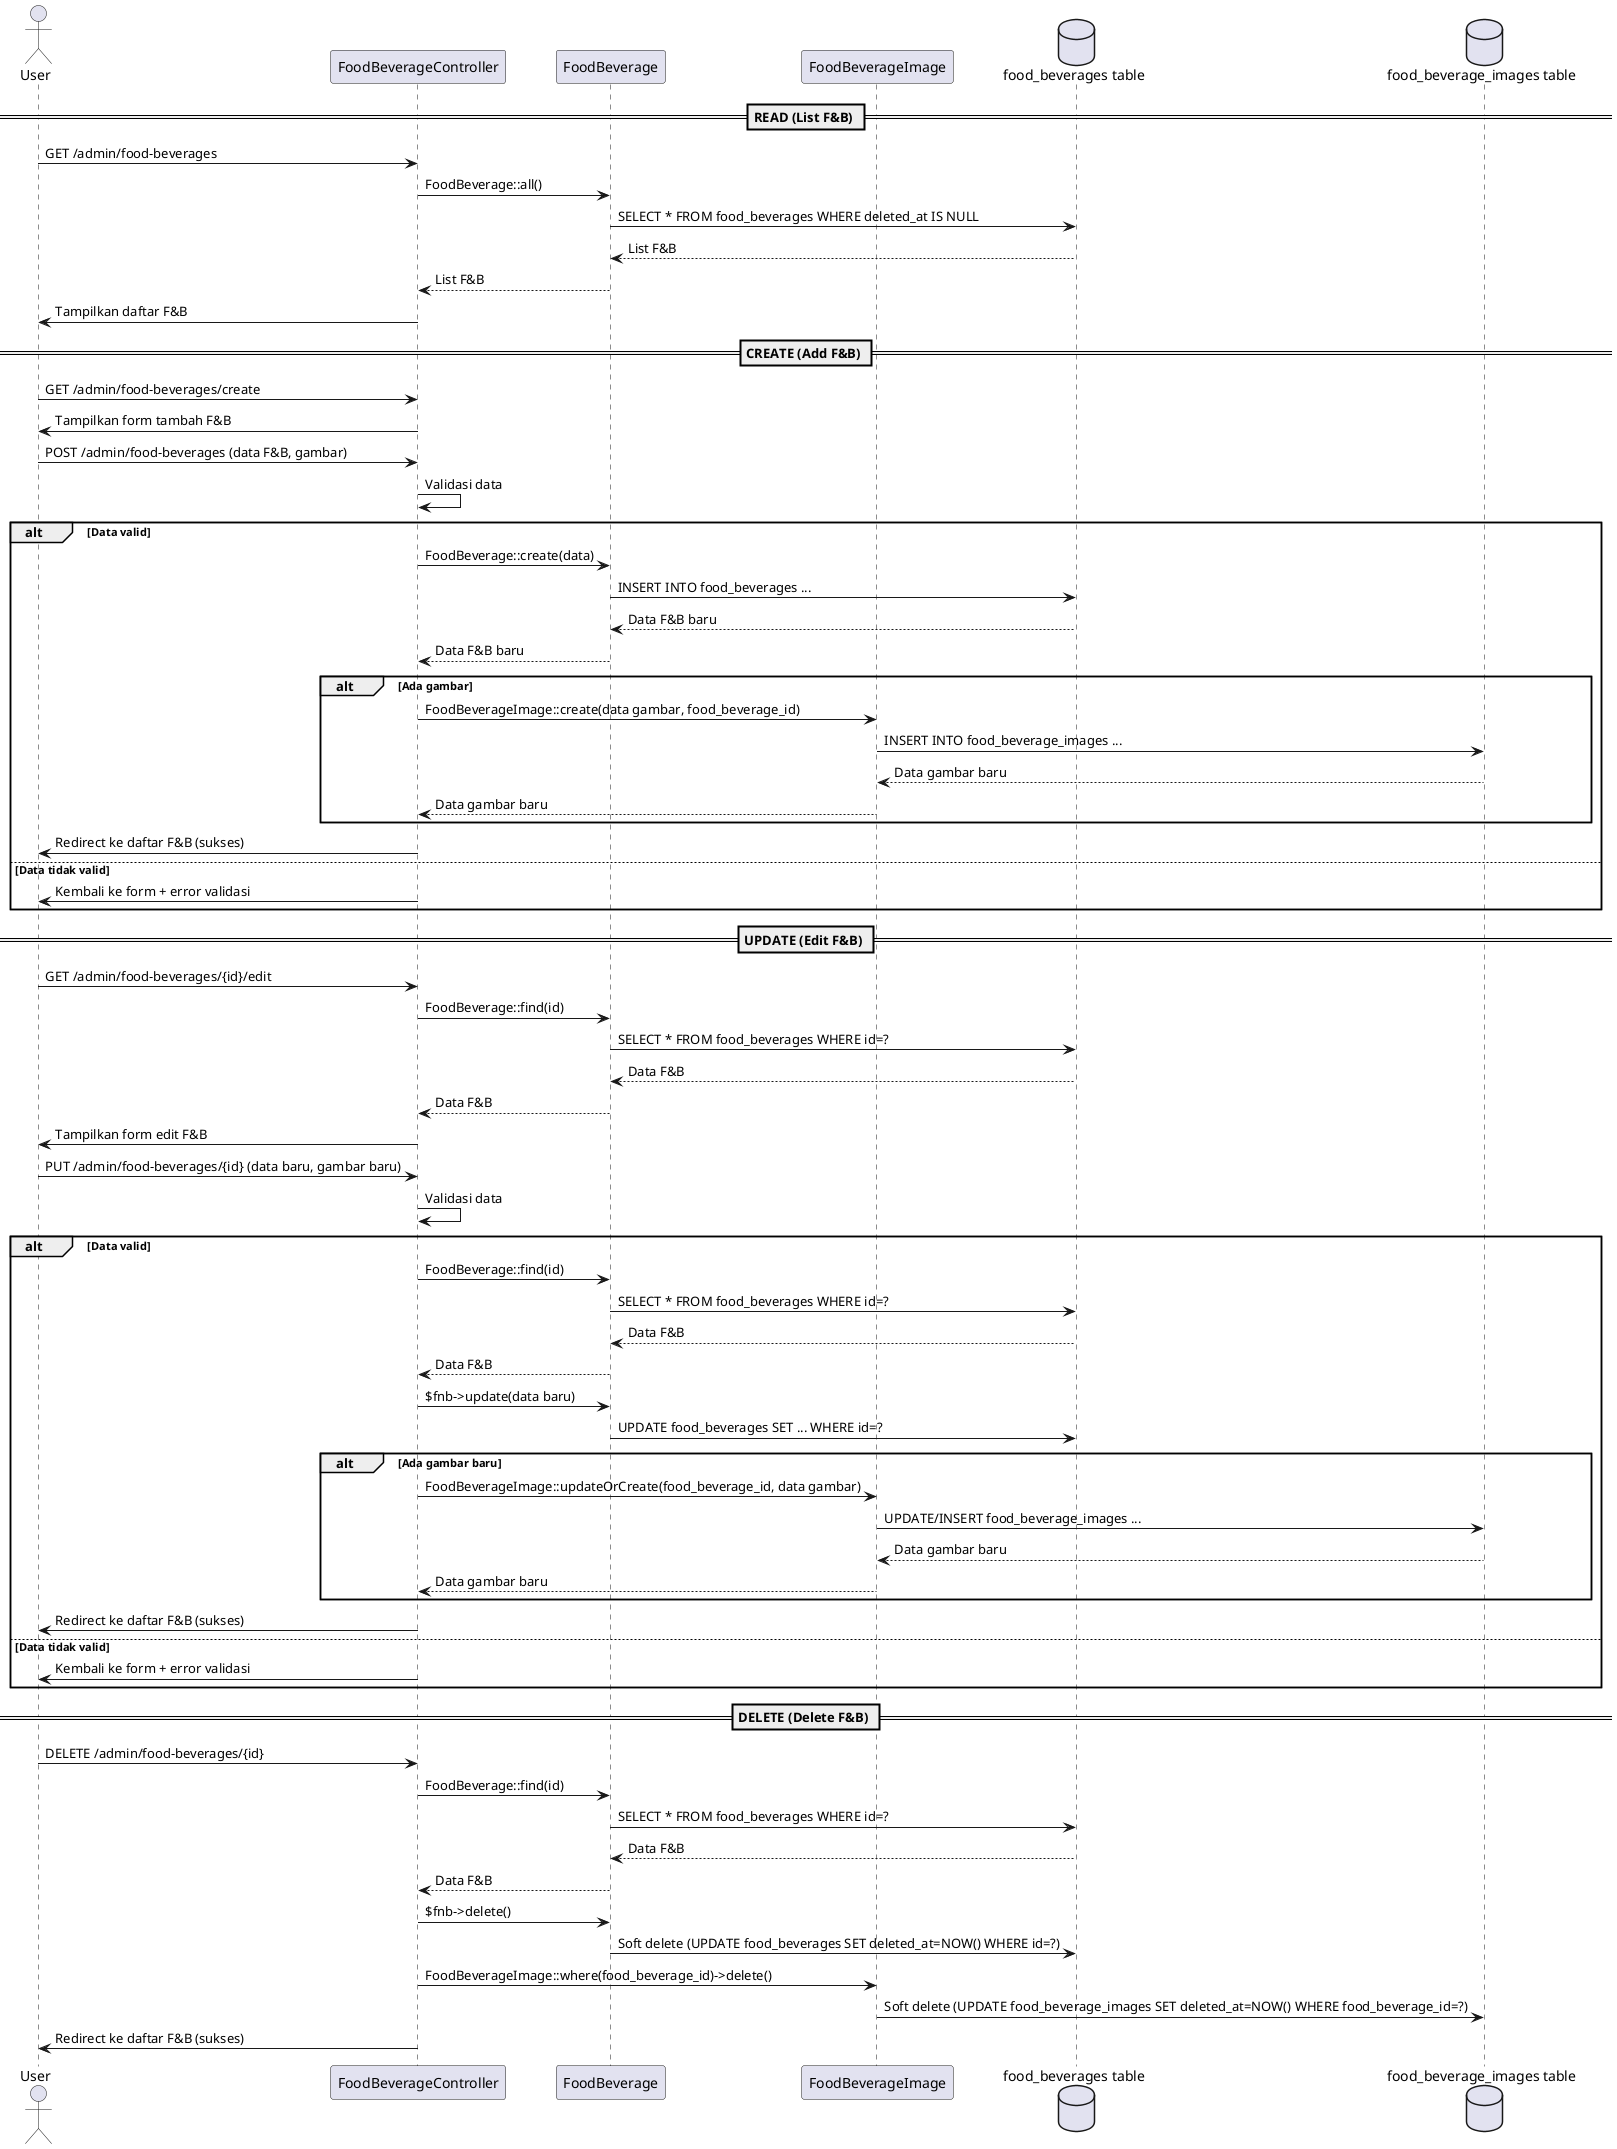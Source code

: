 @startuml Sequence Diagram - CRUD Menu F&B

actor User
participant "FoodBeverageController" as Controller
participant "FoodBeverage" as Model
participant "FoodBeverageImage" as ImageModel
database "food_beverages table" as FNBDB
database "food_beverage_images table" as IMGDB

== READ (List F&B) ==
User -> Controller : GET /admin/food-beverages
Controller -> Model : FoodBeverage::all()
Model -> FNBDB : SELECT * FROM food_beverages WHERE deleted_at IS NULL
FNBDB --> Model : List F&B
Model --> Controller : List F&B
Controller -> User : Tampilkan daftar F&B

== CREATE (Add F&B) ==
User -> Controller : GET /admin/food-beverages/create
Controller -> User : Tampilkan form tambah F&B

User -> Controller : POST /admin/food-beverages (data F&B, gambar)
Controller -> Controller : Validasi data
alt Data valid
    Controller -> Model : FoodBeverage::create(data)
    Model -> FNBDB : INSERT INTO food_beverages ...
    FNBDB --> Model : Data F&B baru
    Model --> Controller : Data F&B baru
    alt Ada gambar
        Controller -> ImageModel : FoodBeverageImage::create(data gambar, food_beverage_id)
        ImageModel -> IMGDB : INSERT INTO food_beverage_images ...
        IMGDB --> ImageModel : Data gambar baru
        ImageModel --> Controller : Data gambar baru
    end
    Controller -> User : Redirect ke daftar F&B (sukses)
else Data tidak valid
    Controller -> User : Kembali ke form + error validasi
end

== UPDATE (Edit F&B) ==
User -> Controller : GET /admin/food-beverages/{id}/edit
Controller -> Model : FoodBeverage::find(id)
Model -> FNBDB : SELECT * FROM food_beverages WHERE id=?
FNBDB --> Model : Data F&B
Model --> Controller : Data F&B
Controller -> User : Tampilkan form edit F&B

User -> Controller : PUT /admin/food-beverages/{id} (data baru, gambar baru)
Controller -> Controller : Validasi data
alt Data valid
    Controller -> Model : FoodBeverage::find(id)
    Model -> FNBDB : SELECT * FROM food_beverages WHERE id=?
    FNBDB --> Model : Data F&B
    Model --> Controller : Data F&B
    Controller -> Model : $fnb->update(data baru)
    Model -> FNBDB : UPDATE food_beverages SET ... WHERE id=?
    alt Ada gambar baru
        Controller -> ImageModel : FoodBeverageImage::updateOrCreate(food_beverage_id, data gambar)
        ImageModel -> IMGDB : UPDATE/INSERT food_beverage_images ...
        IMGDB --> ImageModel : Data gambar baru
        ImageModel --> Controller : Data gambar baru
    end
    Controller -> User : Redirect ke daftar F&B (sukses)
else Data tidak valid
    Controller -> User : Kembali ke form + error validasi
end

== DELETE (Delete F&B) ==
User -> Controller : DELETE /admin/food-beverages/{id}
Controller -> Model : FoodBeverage::find(id)
Model -> FNBDB : SELECT * FROM food_beverages WHERE id=?
FNBDB --> Model : Data F&B
Model --> Controller : Data F&B
Controller -> Model : $fnb->delete()
Model -> FNBDB : Soft delete (UPDATE food_beverages SET deleted_at=NOW() WHERE id=?)
Controller -> ImageModel : FoodBeverageImage::where(food_beverage_id)->delete()
ImageModel -> IMGDB : Soft delete (UPDATE food_beverage_images SET deleted_at=NOW() WHERE food_beverage_id=?)
Controller -> User : Redirect ke daftar F&B (sukses)

@enduml